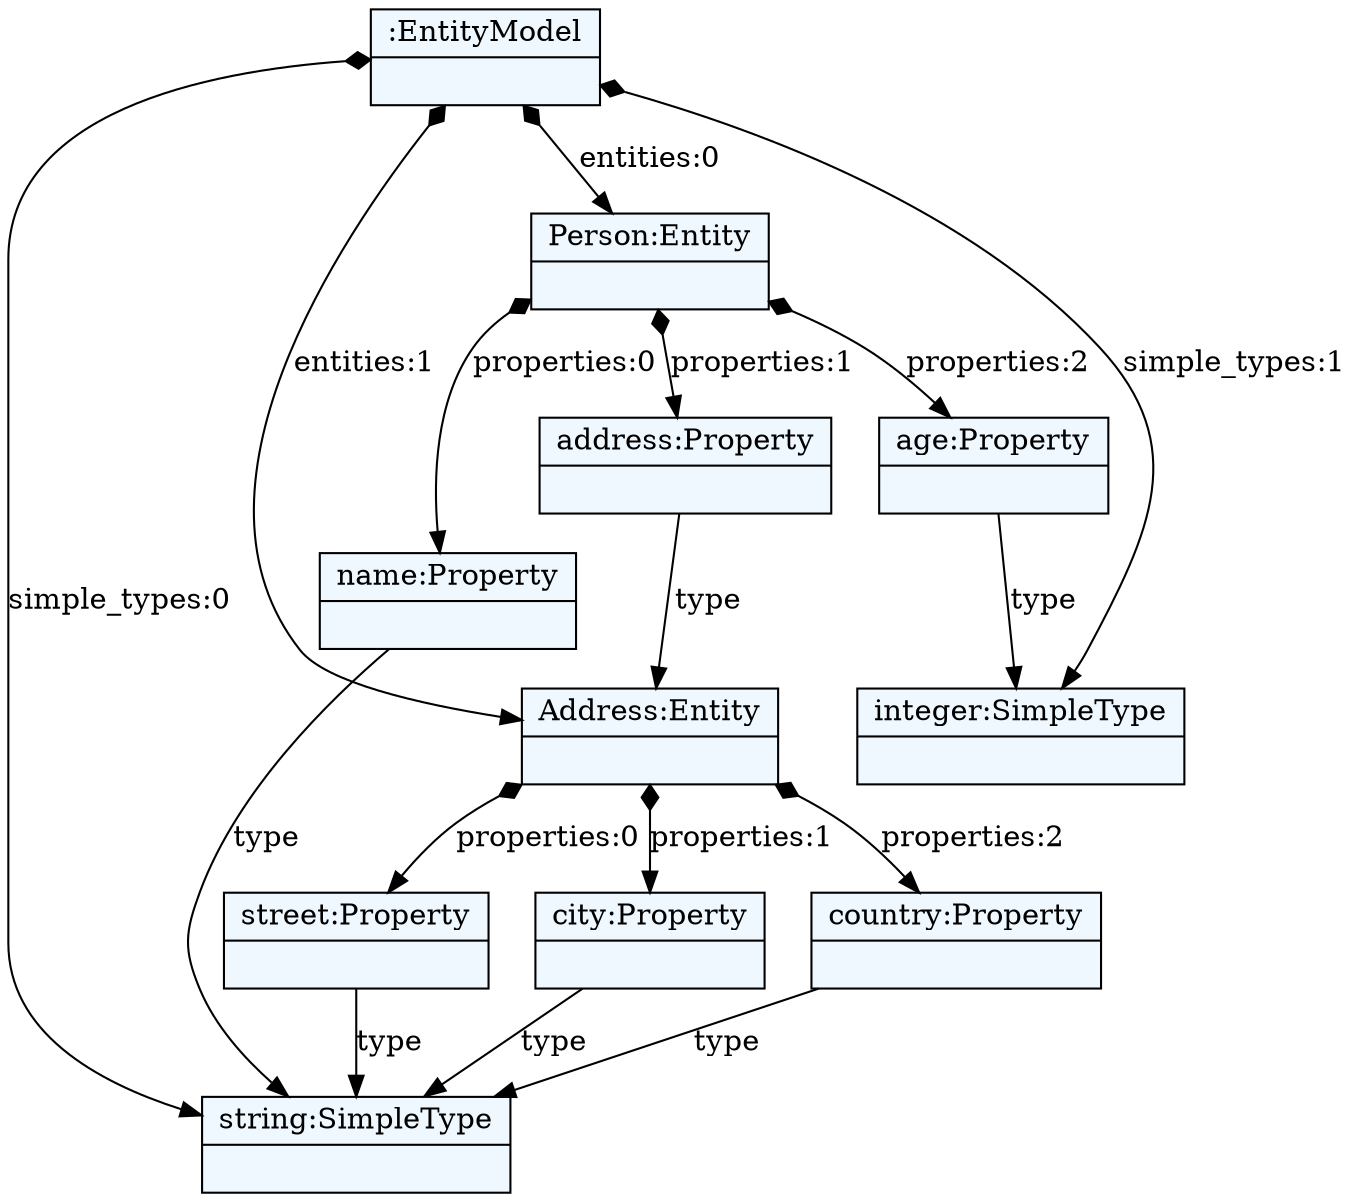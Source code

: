 
    digraph textX {
    fontname = "Bitstream Vera Sans"
    fontsize = 8
    node[
        shape=record,
        style=filled,
        fillcolor=aliceblue
    ]
    nodesep = 0.3
    edge[dir=black,arrowtail=empty]


1997577093760 -> 1997577093952 [label="simple_types:0" arrowtail=diamond dir=both]
1997577093952[label="{string:SimpleType|}"]
1997577093760 -> 1997577094048 [label="simple_types:1" arrowtail=diamond dir=both]
1997577094048[label="{integer:SimpleType|}"]
1997577093760 -> 1997577094144 [label="entities:0" arrowtail=diamond dir=both]
1997577094144 -> 1997577094336 [label="properties:0" arrowtail=diamond dir=both]
1997577094336 -> 1997577093952 [label="type" ]
1997577094336[label="{name:Property|}"]
1997577094144 -> 1997577094432 [label="properties:1" arrowtail=diamond dir=both]
1997577094432 -> 1997577094240 [label="type" ]
1997577094240 -> 1997577095008 [label="properties:0" arrowtail=diamond dir=both]
1997577095008 -> 1997577093952 [label="type" ]
1997577095008[label="{street:Property|}"]
1997577094240 -> 1997577095104 [label="properties:1" arrowtail=diamond dir=both]
1997577095104 -> 1997577093952 [label="type" ]
1997577095104[label="{city:Property|}"]
1997577094240 -> 1997577095296 [label="properties:2" arrowtail=diamond dir=both]
1997577095296 -> 1997577093952 [label="type" ]
1997577095296[label="{country:Property|}"]
1997577094240[label="{Address:Entity|}"]
1997577094432[label="{address:Property|}"]
1997577094144 -> 1997577094624 [label="properties:2" arrowtail=diamond dir=both]
1997577094624 -> 1997577094048 [label="type" ]
1997577094624[label="{age:Property|}"]
1997577094144[label="{Person:Entity|}"]
1997577093760 -> 1997577094240 [label="entities:1" arrowtail=diamond dir=both]
1997577093760[label="{:EntityModel|}"]

}
